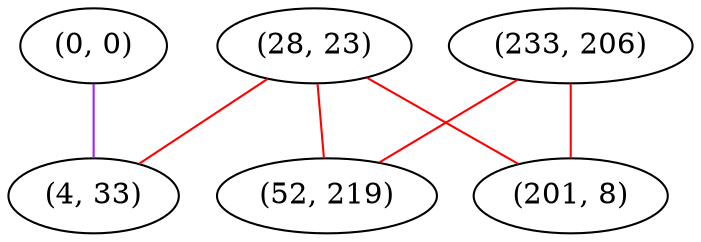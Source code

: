 graph "" {
"(0, 0)";
"(233, 206)";
"(28, 23)";
"(4, 33)";
"(201, 8)";
"(52, 219)";
"(0, 0)" -- "(4, 33)"  [color=purple, key=0, weight=4];
"(233, 206)" -- "(201, 8)"  [color=red, key=0, weight=1];
"(233, 206)" -- "(52, 219)"  [color=red, key=0, weight=1];
"(28, 23)" -- "(201, 8)"  [color=red, key=0, weight=1];
"(28, 23)" -- "(4, 33)"  [color=red, key=0, weight=1];
"(28, 23)" -- "(52, 219)"  [color=red, key=0, weight=1];
}
